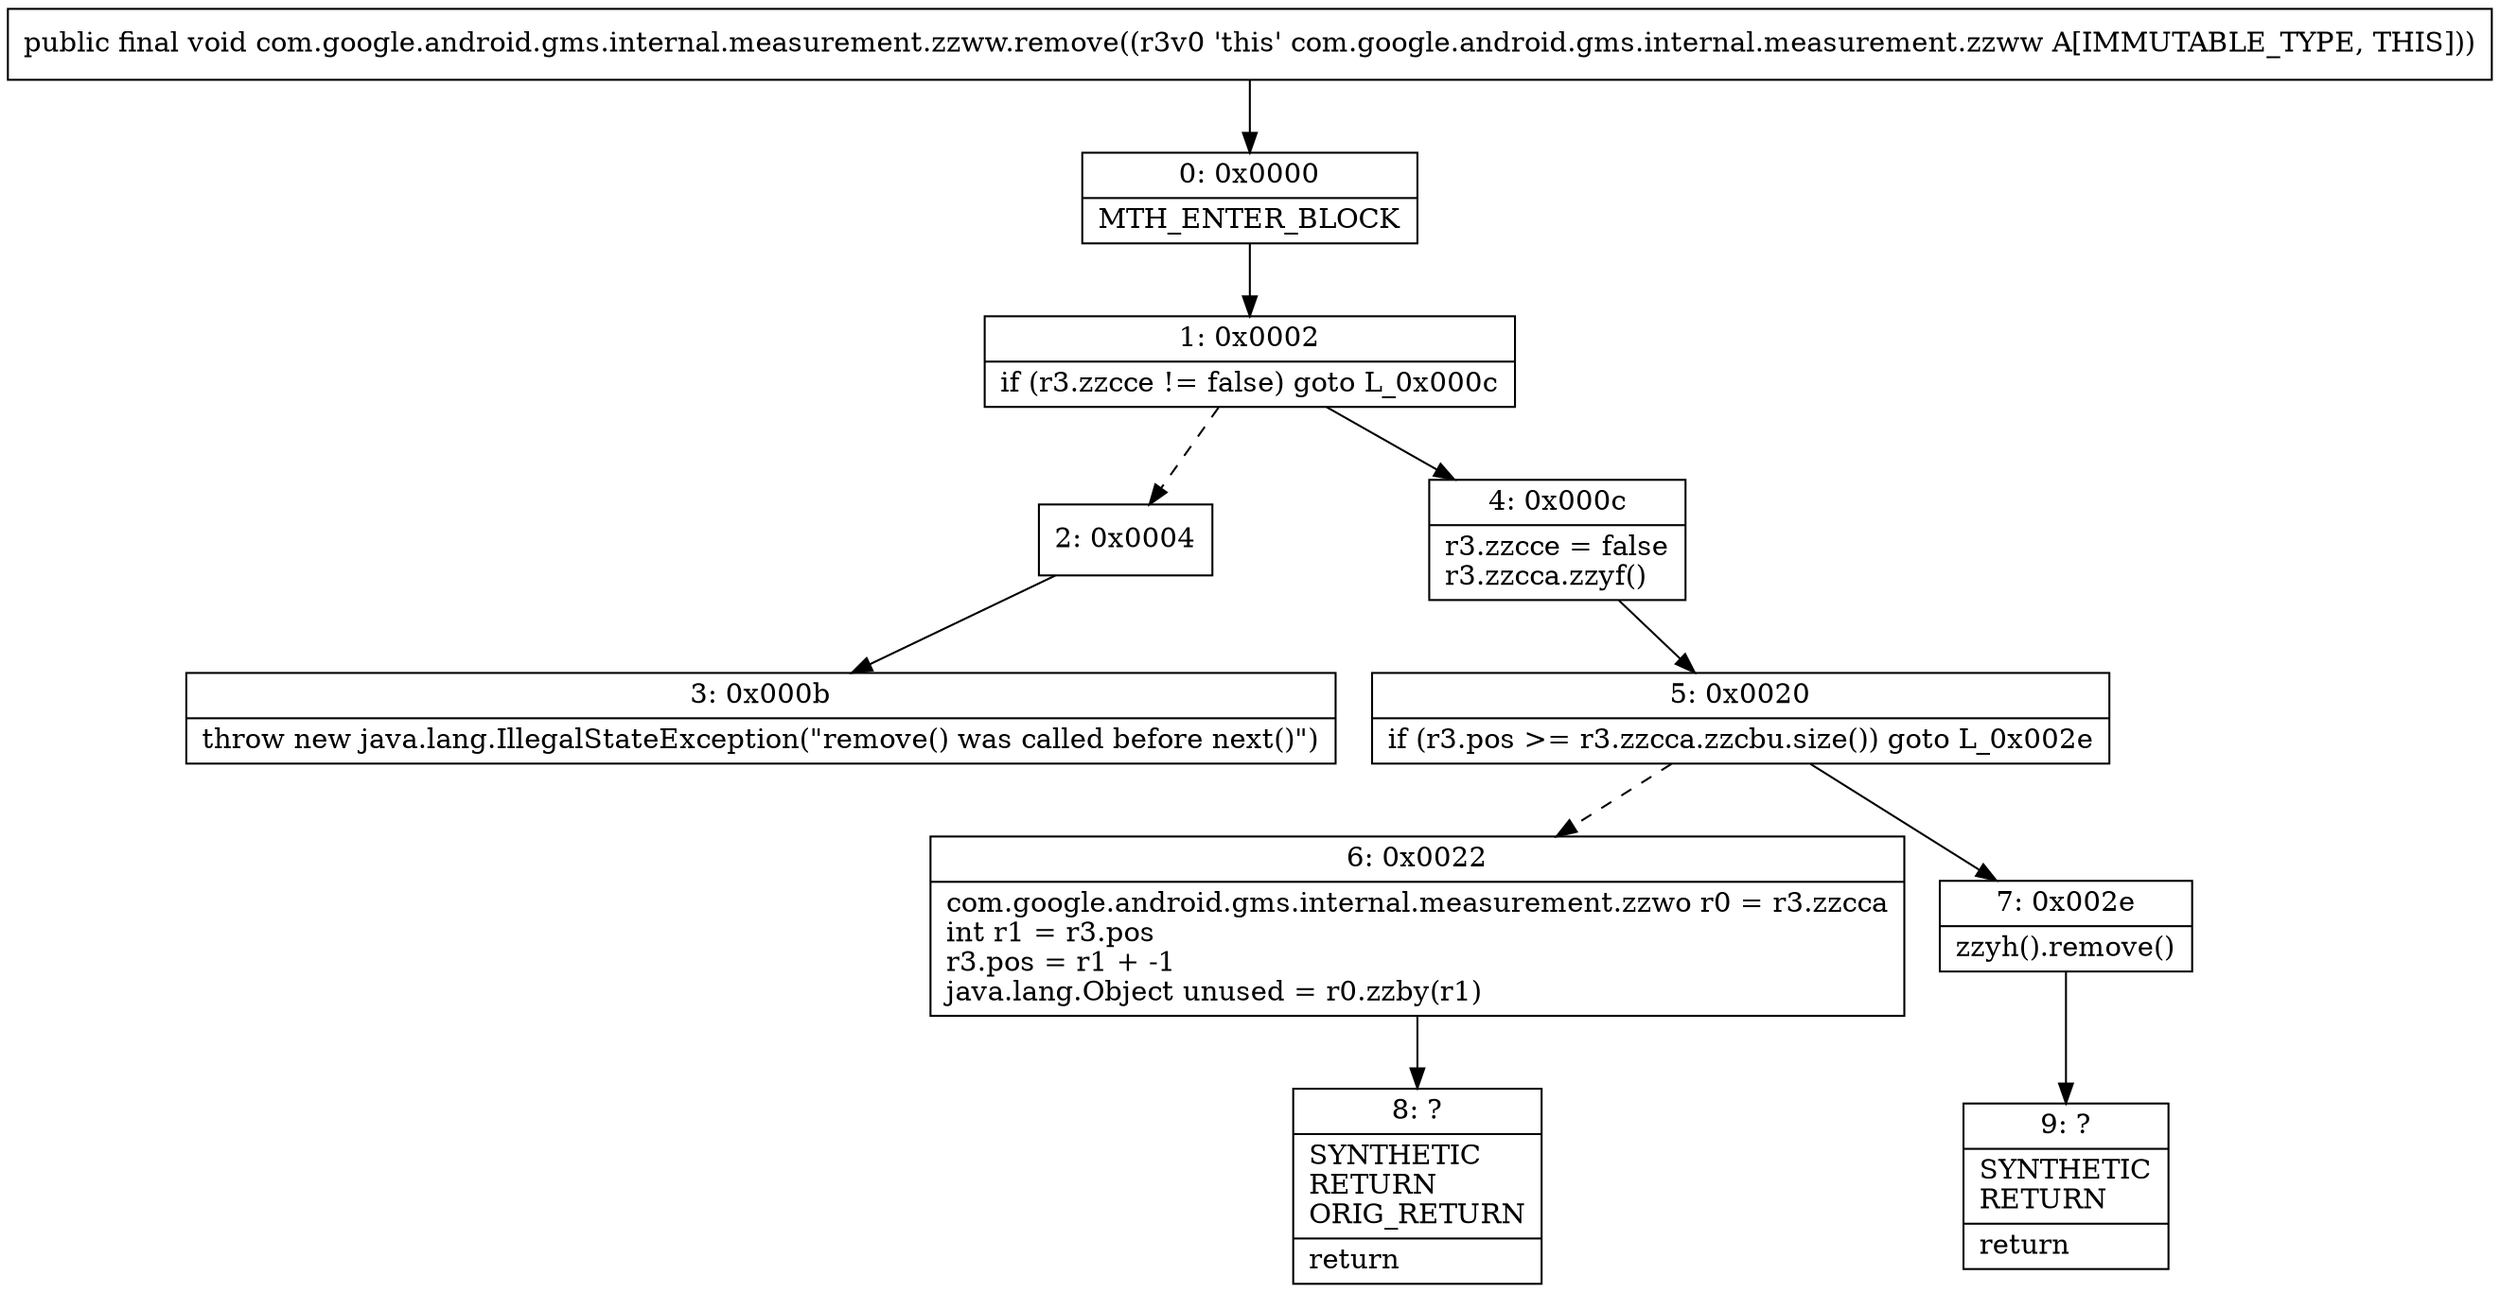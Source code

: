 digraph "CFG forcom.google.android.gms.internal.measurement.zzww.remove()V" {
Node_0 [shape=record,label="{0\:\ 0x0000|MTH_ENTER_BLOCK\l}"];
Node_1 [shape=record,label="{1\:\ 0x0002|if (r3.zzcce != false) goto L_0x000c\l}"];
Node_2 [shape=record,label="{2\:\ 0x0004}"];
Node_3 [shape=record,label="{3\:\ 0x000b|throw new java.lang.IllegalStateException(\"remove() was called before next()\")\l}"];
Node_4 [shape=record,label="{4\:\ 0x000c|r3.zzcce = false\lr3.zzcca.zzyf()\l}"];
Node_5 [shape=record,label="{5\:\ 0x0020|if (r3.pos \>= r3.zzcca.zzcbu.size()) goto L_0x002e\l}"];
Node_6 [shape=record,label="{6\:\ 0x0022|com.google.android.gms.internal.measurement.zzwo r0 = r3.zzcca\lint r1 = r3.pos\lr3.pos = r1 + \-1\ljava.lang.Object unused = r0.zzby(r1)\l}"];
Node_7 [shape=record,label="{7\:\ 0x002e|zzyh().remove()\l}"];
Node_8 [shape=record,label="{8\:\ ?|SYNTHETIC\lRETURN\lORIG_RETURN\l|return\l}"];
Node_9 [shape=record,label="{9\:\ ?|SYNTHETIC\lRETURN\l|return\l}"];
MethodNode[shape=record,label="{public final void com.google.android.gms.internal.measurement.zzww.remove((r3v0 'this' com.google.android.gms.internal.measurement.zzww A[IMMUTABLE_TYPE, THIS])) }"];
MethodNode -> Node_0;
Node_0 -> Node_1;
Node_1 -> Node_2[style=dashed];
Node_1 -> Node_4;
Node_2 -> Node_3;
Node_4 -> Node_5;
Node_5 -> Node_6[style=dashed];
Node_5 -> Node_7;
Node_6 -> Node_8;
Node_7 -> Node_9;
}

